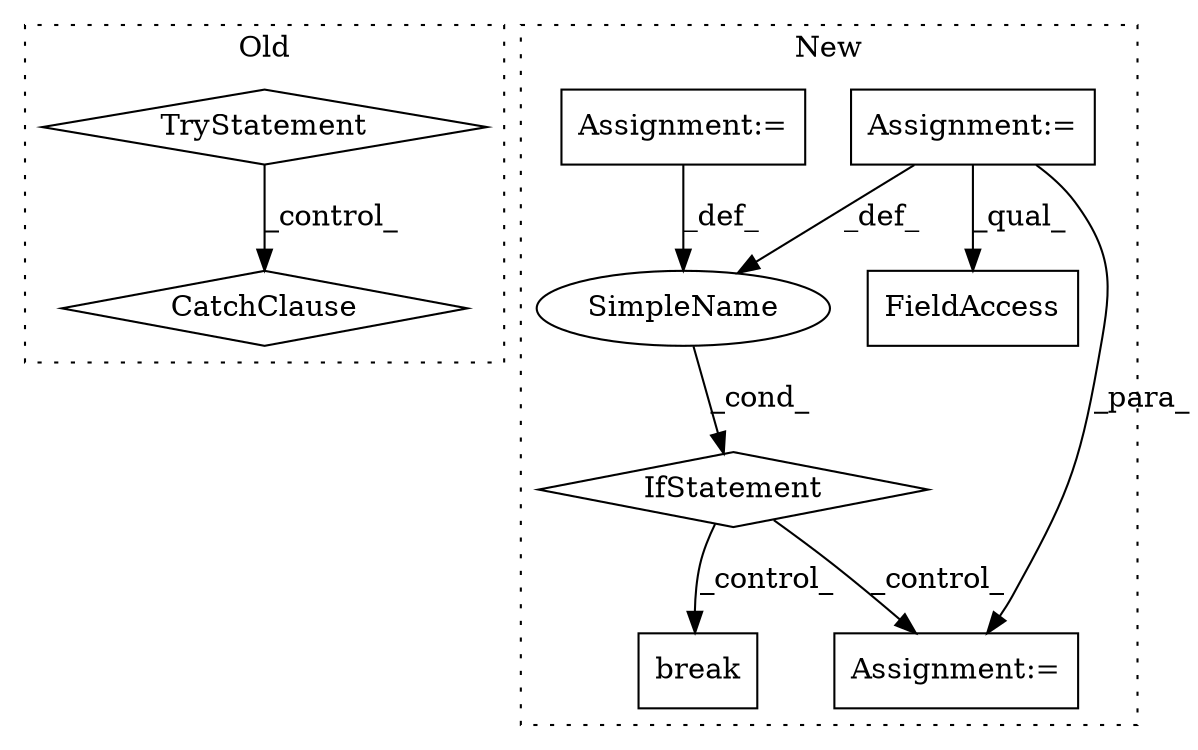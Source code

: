 digraph G {
subgraph cluster0 {
1 [label="TryStatement" a="54" s="614" l="4" shape="diamond"];
3 [label="CatchClause" a="12" s="810,839" l="17,2" shape="diamond"];
label = "Old";
style="dotted";
}
subgraph cluster1 {
2 [label="break" a="10" s="883" l="6" shape="box"];
4 [label="IfStatement" a="25" s="830,848" l="4,2" shape="diamond"];
5 [label="SimpleName" a="42" s="" l="" shape="ellipse"];
6 [label="Assignment:=" a="7" s="704,818" l="57,2" shape="box"];
7 [label="FieldAccess" a="22" s="834" l="6" shape="box"];
8 [label="Assignment:=" a="7" s="645" l="2" shape="box"];
9 [label="Assignment:=" a="7" s="869" l="1" shape="box"];
label = "New";
style="dotted";
}
1 -> 3 [label="_control_"];
4 -> 2 [label="_control_"];
4 -> 9 [label="_control_"];
5 -> 4 [label="_cond_"];
6 -> 5 [label="_def_"];
6 -> 9 [label="_para_"];
6 -> 7 [label="_qual_"];
8 -> 5 [label="_def_"];
}